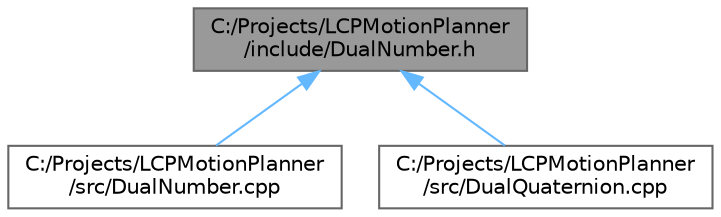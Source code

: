 digraph "C:/Projects/LCPMotionPlanner/include/DualNumber.h"
{
 // LATEX_PDF_SIZE
  bgcolor="transparent";
  edge [fontname=Helvetica,fontsize=10,labelfontname=Helvetica,labelfontsize=10];
  node [fontname=Helvetica,fontsize=10,shape=box,height=0.2,width=0.4];
  Node1 [label="C:/Projects/LCPMotionPlanner\l/include/DualNumber.h",height=0.2,width=0.4,color="gray40", fillcolor="grey60", style="filled", fontcolor="black",tooltip=" "];
  Node1 -> Node2 [dir="back",color="steelblue1",style="solid"];
  Node2 [label="C:/Projects/LCPMotionPlanner\l/src/DualNumber.cpp",height=0.2,width=0.4,color="grey40", fillcolor="white", style="filled",URL="$_dual_number_8cpp.html",tooltip=" "];
  Node1 -> Node3 [dir="back",color="steelblue1",style="solid"];
  Node3 [label="C:/Projects/LCPMotionPlanner\l/src/DualQuaternion.cpp",height=0.2,width=0.4,color="grey40", fillcolor="white", style="filled",URL="$_dual_quaternion_8cpp.html",tooltip=" "];
}
